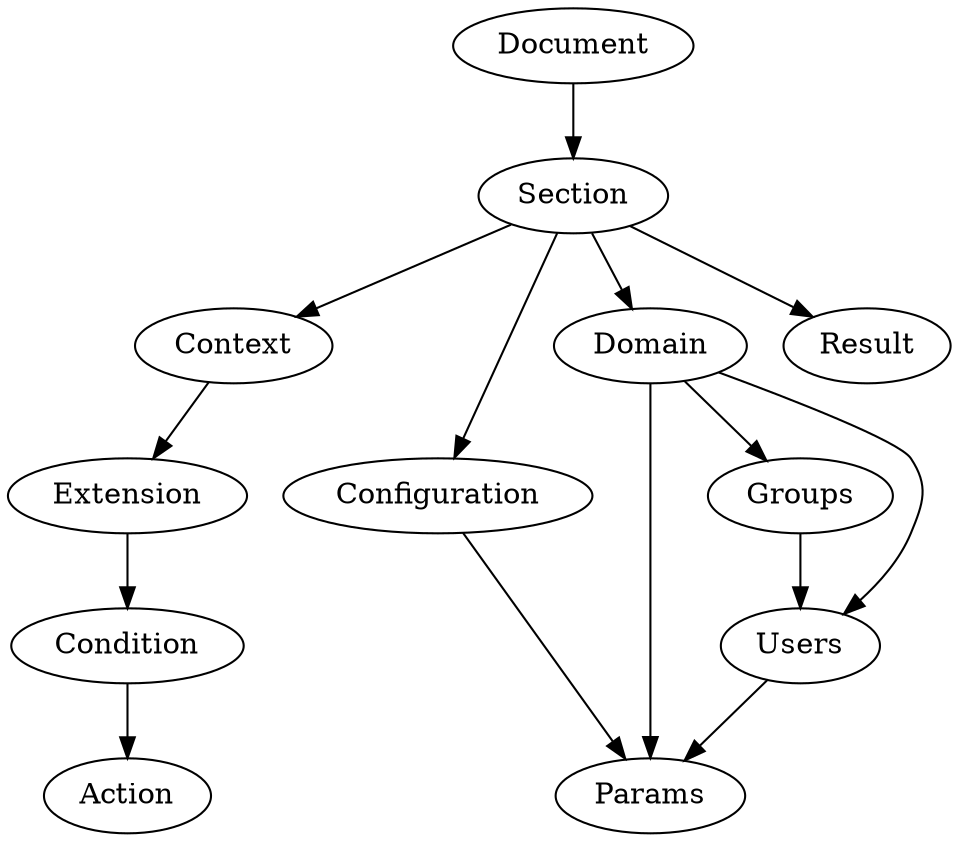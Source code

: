 # dot graph.dot -Tpng -o graph.png
digraph struct {
  Document -> Section
  Section -> Context
  Section -> Configuration
  Section -> Domain
  Section -> Result
  Context -> Extension
  Configuration -> Params
  Domain -> Params
  Domain -> Groups
  Domain -> Users
  Groups -> Users
  Users -> Params
  Extension -> Condition
  Condition -> Action
}
